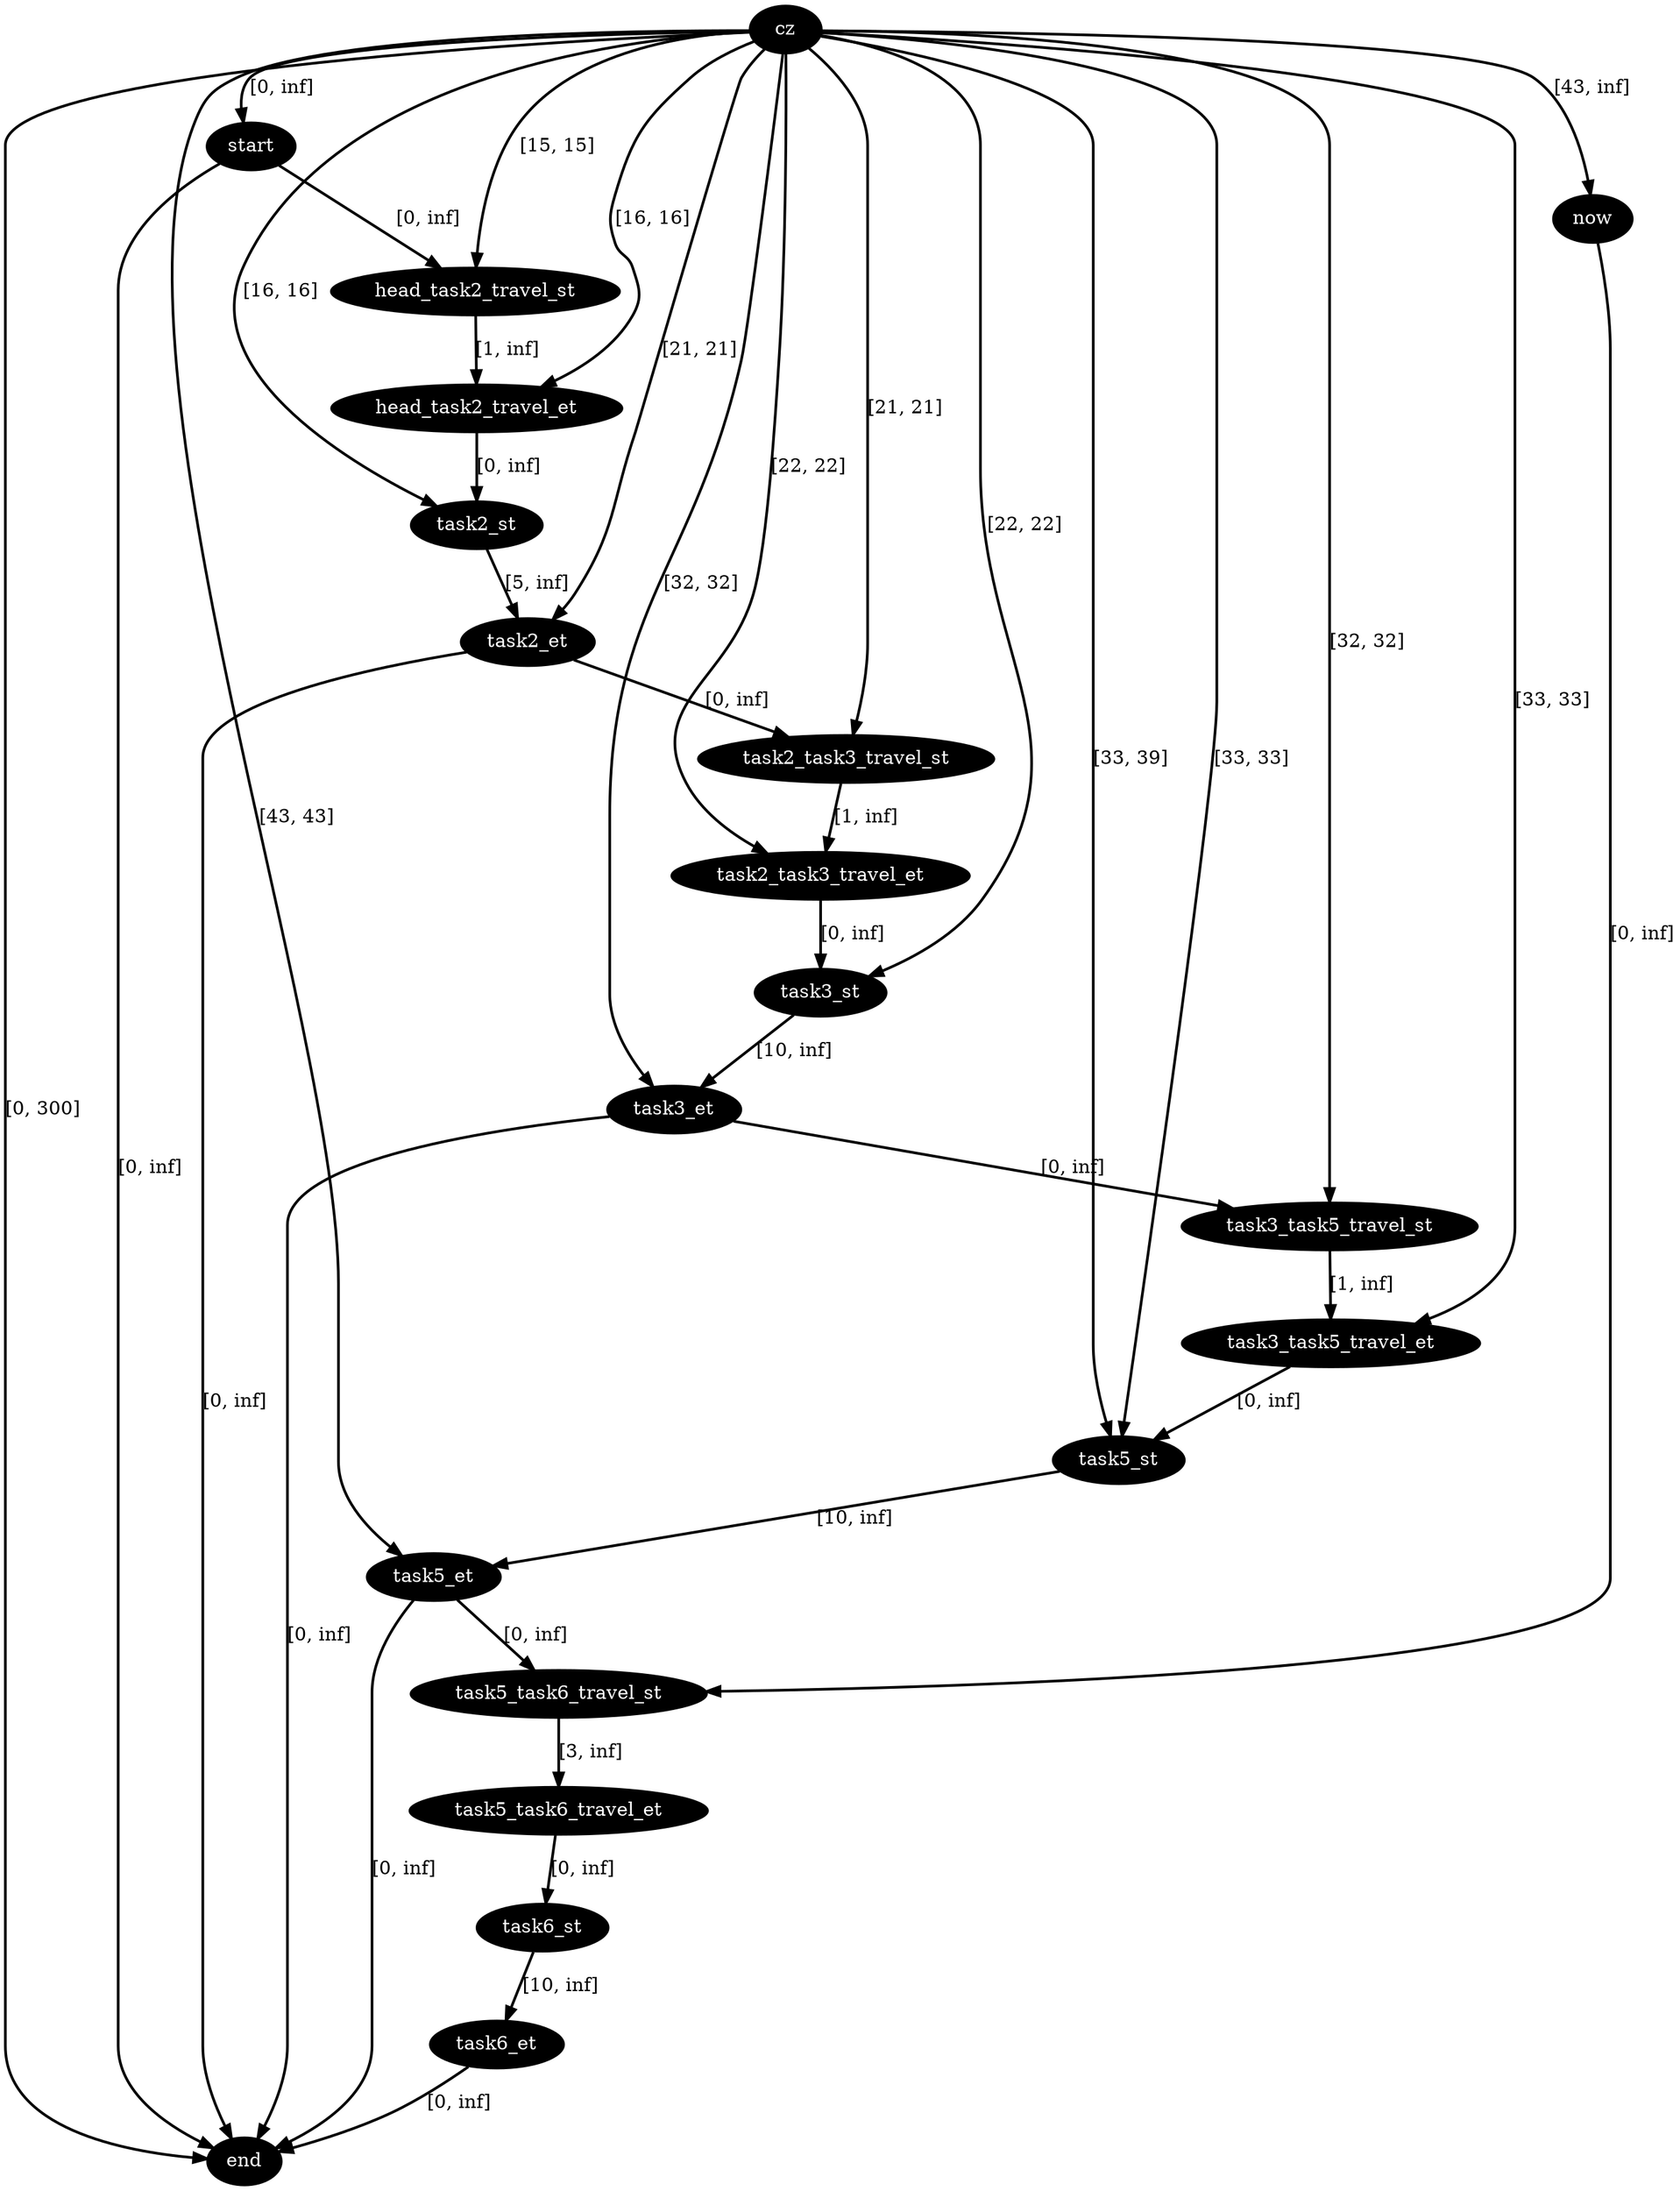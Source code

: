digraph plan {
0[label="cz",style=filled,fillcolor=black,fontcolor=white];
1[label="start",style=filled,fillcolor=black,fontcolor=white];
2[label="now",style=filled,fillcolor=black,fontcolor=white];
3[label="end",style=filled,fillcolor=black,fontcolor=white];
7[label="head_task2_travel_st",style=filled,fillcolor=black,fontcolor=white];
8[label="head_task2_travel_et",style=filled,fillcolor=black,fontcolor=white];
9[label="task2_st",style=filled,fillcolor=black,fontcolor=white];
10[label="task2_et",style=filled,fillcolor=black,fontcolor=white];
17[label="task3_st",style=filled,fillcolor=black,fontcolor=white];
18[label="task3_et",style=filled,fillcolor=black,fontcolor=white];
22[label="task2_task3_travel_st",style=filled,fillcolor=black,fontcolor=white];
23[label="task2_task3_travel_et",style=filled,fillcolor=black,fontcolor=white];
29[label="task5_st",style=filled,fillcolor=black,fontcolor=white];
30[label="task5_et",style=filled,fillcolor=black,fontcolor=white];
38[label="task3_task5_travel_st",style=filled,fillcolor=black,fontcolor=white];
39[label="task3_task5_travel_et",style=filled,fillcolor=black,fontcolor=white];
41[label="task5_task6_travel_st",style=filled,fillcolor=black,fontcolor=white];
42[label="task5_task6_travel_et",style=filled,fillcolor=black,fontcolor=white];
43[label="task6_st",style=filled,fillcolor=black,fontcolor=white];
44[label="task6_et",style=filled,fillcolor=black,fontcolor=white];
"0"->"1"[label="[0, inf]",penwidth=2,color=black];
"0"->"3"[label="[0, 300]",penwidth=2,color=black];
"7"->"8"[label="[1, inf]",penwidth=2,color=black];
"0"->"8"[label="[16, 16]",penwidth=2,color=black];
"1"->"7"[label="[0, inf]",penwidth=2,color=black];
"0"->"7"[label="[15, 15]",penwidth=2,color=black];
"0"->"2"[label="[43, inf]",penwidth=2,color=black];
"2"->"41"[label="[0, inf]",penwidth=2,color=black];
"1"->"3"[label="[0, inf]",penwidth=2,color=black];
"0"->"10"[label="[21, 21]",penwidth=2,color=black];
"10"->"3"[label="[0, inf]",penwidth=2,color=black];
"0"->"9"[label="[16, 16]",penwidth=2,color=black];
"22"->"23"[label="[1, inf]",penwidth=2,color=black];
"0"->"23"[label="[22, 22]",penwidth=2,color=black];
"10"->"22"[label="[0, inf]",penwidth=2,color=black];
"0"->"22"[label="[21, 21]",penwidth=2,color=black];
"9"->"10"[label="[5, inf]",penwidth=2,color=black];
"8"->"9"[label="[0, inf]",penwidth=2,color=black];
"0"->"18"[label="[32, 32]",penwidth=2,color=black];
"18"->"3"[label="[0, inf]",penwidth=2,color=black];
"0"->"17"[label="[22, 22]",penwidth=2,color=black];
"38"->"39"[label="[1, inf]",penwidth=2,color=black];
"0"->"39"[label="[33, 33]",penwidth=2,color=black];
"18"->"38"[label="[0, inf]",penwidth=2,color=black];
"0"->"38"[label="[32, 32]",penwidth=2,color=black];
"17"->"18"[label="[10, inf]",penwidth=2,color=black];
"23"->"17"[label="[0, inf]",penwidth=2,color=black];
"0"->"30"[label="[43, 43]",penwidth=2,color=black];
"30"->"3"[label="[0, inf]",penwidth=2,color=black];
"0"->"29"[label="[33, 33]",penwidth=2,color=black];
"0"->"29"[label="[33, 39]",penwidth=2,color=black];
"41"->"42"[label="[3, inf]",penwidth=2,color=black];
"30"->"41"[label="[0, inf]",penwidth=2,color=black];
"29"->"30"[label="[10, inf]",penwidth=2,color=black];
"39"->"29"[label="[0, inf]",penwidth=2,color=black];
"44"->"3"[label="[0, inf]",penwidth=2,color=black];
"43"->"44"[label="[10, inf]",penwidth=2,color=black];
"42"->"43"[label="[0, inf]",penwidth=2,color=black];
}

